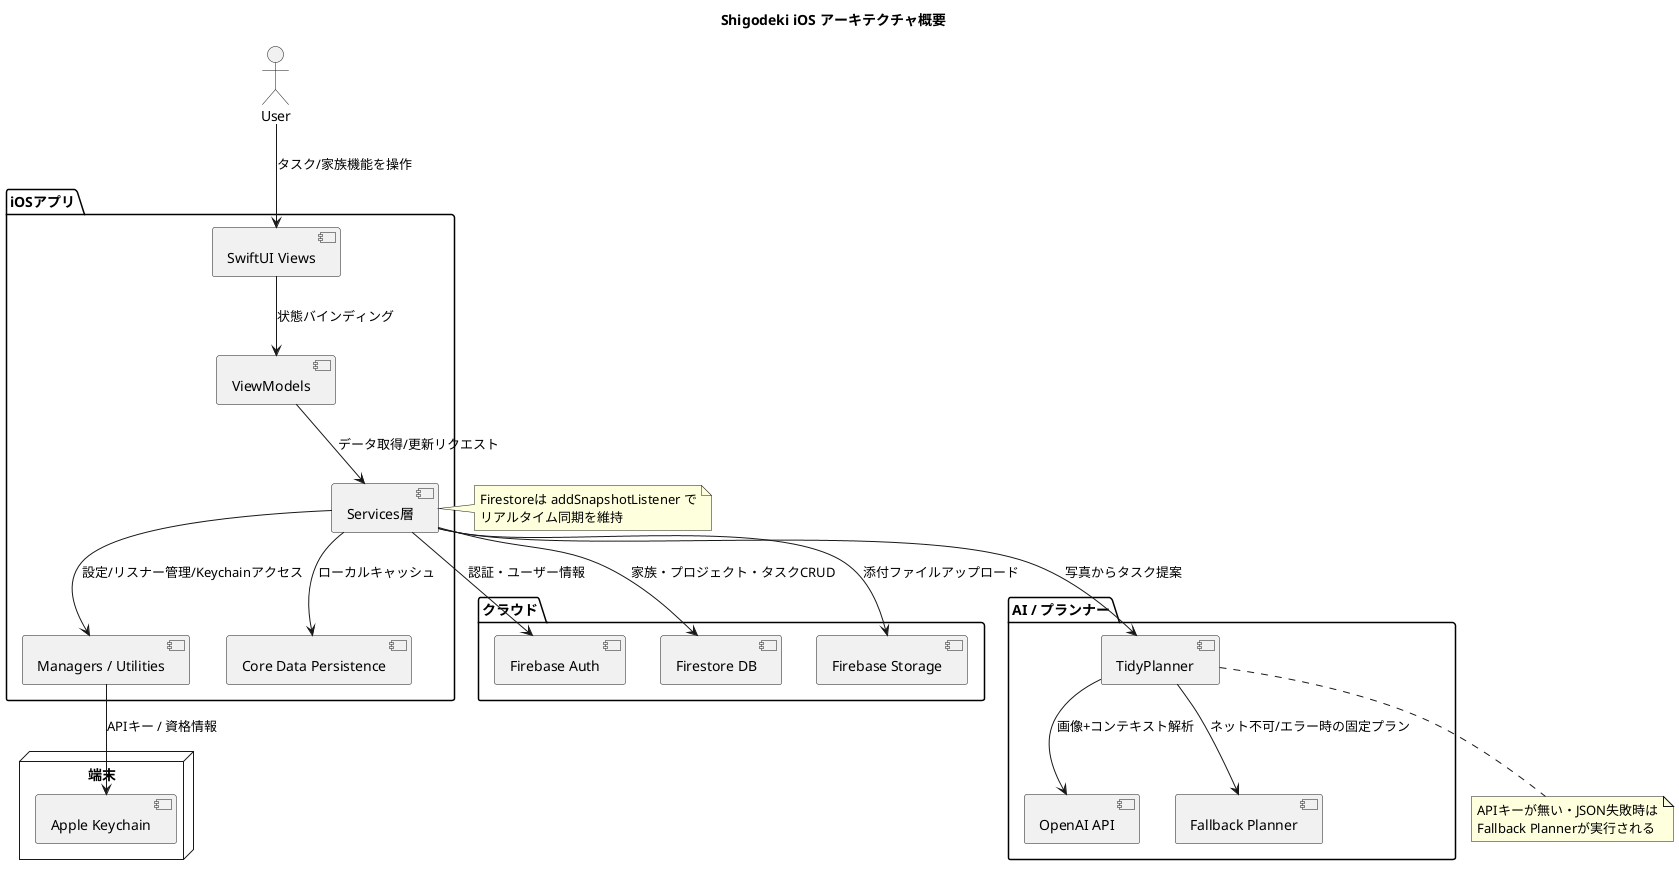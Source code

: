@startuml
title Shigodeki iOS アーキテクチャ概要

actor User

package "iOSアプリ" {
  [SwiftUI Views] as Views
  [ViewModels] as ViewModels
  [Services層] as Services
  [Managers / Utilities] as Managers
  [Core Data Persistence] as Persistence
}

package "クラウド" {
  [Firebase Auth] as Auth
  [Firestore DB] as Firestore
  [Firebase Storage] as Storage
}

package "AI / プランナー" {
  [TidyPlanner] as Planner
  [OpenAI API] as OpenAI
  [Fallback Planner] as Fallback
}

node "端末" {
  [Apple Keychain] as Keychain
}

User --> Views : タスク/家族機能を操作
Views --> ViewModels : 状態バインディング
ViewModels --> Services : データ取得/更新リクエスト

Services --> Firestore : 家族・プロジェクト・タスクCRUD
Services --> Auth : 認証・ユーザー情報
Services --> Storage : 添付ファイルアップロード
Services --> Persistence : ローカルキャッシュ
Services --> Managers : 設定/リスナー管理/Keychainアクセス
Managers --> Keychain : APIキー / 資格情報

Services --> Planner : 写真からタスク提案
Planner --> OpenAI : 画像+コンテキスト解析
Planner --> Fallback : ネット不可/エラー時の固定プラン

note right of Services
  Firestoreは addSnapshotListener で
  リアルタイム同期を維持
end note

note bottom of Planner
  APIキーが無い・JSON失敗時は
  Fallback Plannerが実行される
end note

@enduml
